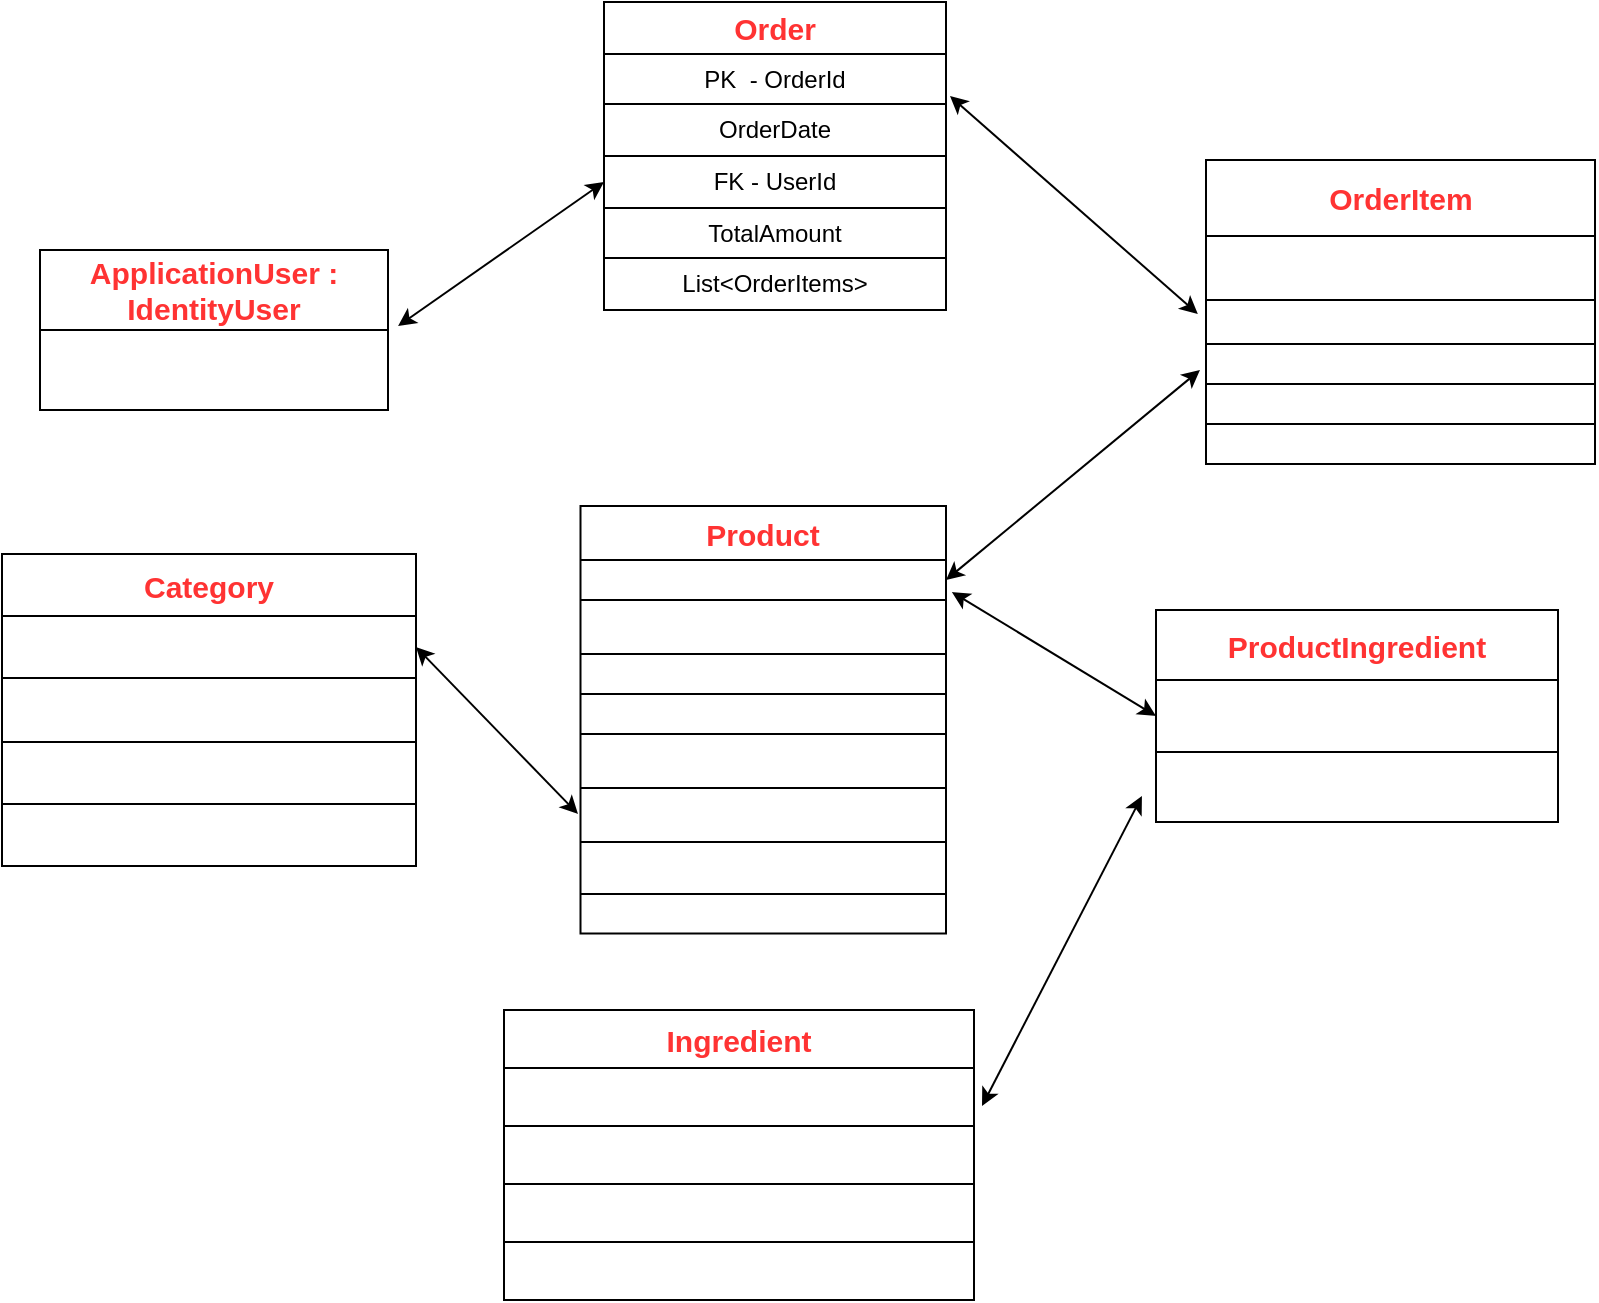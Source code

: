<mxfile>
    <diagram id="ZV4H-105LRSO9qHlRyh0" name="Page-1">
        <mxGraphModel dx="1660" dy="607" grid="0" gridSize="10" guides="1" tooltips="1" connect="1" arrows="1" fold="1" page="1" pageScale="1" pageWidth="850" pageHeight="1100" background="none" math="0" shadow="0">
            <root>
                <mxCell id="0"/>
                <mxCell id="1" parent="0"/>
                <mxCell id="41" value="" style="shape=table;startSize=0;container=1;collapsible=0;childLayout=tableLayout;" vertex="1" parent="1">
                    <mxGeometry x="257" y="13" width="171" height="154" as="geometry"/>
                </mxCell>
                <mxCell id="42" value="" style="shape=tableRow;horizontal=0;startSize=0;swimlaneHead=0;swimlaneBody=0;top=0;left=0;bottom=0;right=0;collapsible=0;dropTarget=0;fillColor=none;points=[[0,0.5],[1,0.5]];portConstraint=eastwest;" vertex="1" parent="41">
                    <mxGeometry width="171" height="26" as="geometry"/>
                </mxCell>
                <mxCell id="43" value="&lt;b&gt;&lt;font color=&quot;#ff3333&quot; style=&quot;font-size: 15px;&quot;&gt;Order&lt;/font&gt;&lt;/b&gt;" style="shape=partialRectangle;html=1;whiteSpace=wrap;connectable=0;overflow=hidden;fillColor=none;top=0;left=0;bottom=0;right=0;pointerEvents=1;" vertex="1" parent="42">
                    <mxGeometry width="171" height="26" as="geometry">
                        <mxRectangle width="171" height="26" as="alternateBounds"/>
                    </mxGeometry>
                </mxCell>
                <mxCell id="44" value="" style="shape=tableRow;horizontal=0;startSize=0;swimlaneHead=0;swimlaneBody=0;top=0;left=0;bottom=0;right=0;collapsible=0;dropTarget=0;fillColor=none;points=[[0,0.5],[1,0.5]];portConstraint=eastwest;" vertex="1" parent="41">
                    <mxGeometry y="26" width="171" height="25" as="geometry"/>
                </mxCell>
                <mxCell id="45" value="PK&amp;nbsp; - OrderId" style="shape=partialRectangle;html=1;whiteSpace=wrap;connectable=0;overflow=hidden;fillColor=none;top=0;left=0;bottom=0;right=0;pointerEvents=1;" vertex="1" parent="44">
                    <mxGeometry width="171" height="25" as="geometry">
                        <mxRectangle width="171" height="25" as="alternateBounds"/>
                    </mxGeometry>
                </mxCell>
                <mxCell id="46" value="" style="shape=tableRow;horizontal=0;startSize=0;swimlaneHead=0;swimlaneBody=0;top=0;left=0;bottom=0;right=0;collapsible=0;dropTarget=0;fillColor=none;points=[[0,0.5],[1,0.5]];portConstraint=eastwest;" vertex="1" parent="41">
                    <mxGeometry y="51" width="171" height="26" as="geometry"/>
                </mxCell>
                <mxCell id="47" value="OrderDate" style="shape=partialRectangle;html=1;whiteSpace=wrap;connectable=0;overflow=hidden;fillColor=none;top=0;left=0;bottom=0;right=0;pointerEvents=1;" vertex="1" parent="46">
                    <mxGeometry width="171" height="26" as="geometry">
                        <mxRectangle width="171" height="26" as="alternateBounds"/>
                    </mxGeometry>
                </mxCell>
                <mxCell id="48" value="" style="shape=tableRow;horizontal=0;startSize=0;swimlaneHead=0;swimlaneBody=0;top=0;left=0;bottom=0;right=0;collapsible=0;dropTarget=0;fillColor=none;points=[[0,0.5],[1,0.5]];portConstraint=eastwest;" vertex="1" parent="41">
                    <mxGeometry y="77" width="171" height="26" as="geometry"/>
                </mxCell>
                <mxCell id="49" value="FK - UserId" style="shape=partialRectangle;html=1;whiteSpace=wrap;connectable=0;overflow=hidden;fillColor=none;top=0;left=0;bottom=0;right=0;pointerEvents=1;" vertex="1" parent="48">
                    <mxGeometry width="171" height="26" as="geometry">
                        <mxRectangle width="171" height="26" as="alternateBounds"/>
                    </mxGeometry>
                </mxCell>
                <mxCell id="50" value="" style="shape=tableRow;horizontal=0;startSize=0;swimlaneHead=0;swimlaneBody=0;top=0;left=0;bottom=0;right=0;collapsible=0;dropTarget=0;fillColor=none;points=[[0,0.5],[1,0.5]];portConstraint=eastwest;" vertex="1" parent="41">
                    <mxGeometry y="103" width="171" height="25" as="geometry"/>
                </mxCell>
                <mxCell id="51" value="TotalAmount" style="shape=partialRectangle;html=1;whiteSpace=wrap;connectable=0;overflow=hidden;fillColor=none;top=0;left=0;bottom=0;right=0;pointerEvents=1;" vertex="1" parent="50">
                    <mxGeometry width="171" height="25" as="geometry">
                        <mxRectangle width="171" height="25" as="alternateBounds"/>
                    </mxGeometry>
                </mxCell>
                <mxCell id="52" value="" style="shape=tableRow;horizontal=0;startSize=0;swimlaneHead=0;swimlaneBody=0;top=0;left=0;bottom=0;right=0;collapsible=0;dropTarget=0;fillColor=none;points=[[0,0.5],[1,0.5]];portConstraint=eastwest;" vertex="1" parent="41">
                    <mxGeometry y="128" width="171" height="26" as="geometry"/>
                </mxCell>
                <mxCell id="53" value="List&amp;lt;OrderItems&amp;gt;" style="shape=partialRectangle;html=1;whiteSpace=wrap;connectable=0;overflow=hidden;fillColor=none;top=0;left=0;bottom=0;right=0;pointerEvents=1;" vertex="1" parent="52">
                    <mxGeometry width="171" height="26" as="geometry">
                        <mxRectangle width="171" height="26" as="alternateBounds"/>
                    </mxGeometry>
                </mxCell>
                <mxCell id="54" value="" style="shape=table;startSize=0;container=1;collapsible=0;childLayout=tableLayout;fontSize=15;fontColor=#FF3333;" vertex="1" parent="1">
                    <mxGeometry x="-25" y="137" width="174" height="80" as="geometry"/>
                </mxCell>
                <mxCell id="55" value="" style="shape=tableRow;horizontal=0;startSize=0;swimlaneHead=0;swimlaneBody=0;top=0;left=0;bottom=0;right=0;collapsible=0;dropTarget=0;fillColor=none;points=[[0,0.5],[1,0.5]];portConstraint=eastwest;fontSize=15;fontColor=#FF3333;" vertex="1" parent="54">
                    <mxGeometry width="174" height="40" as="geometry"/>
                </mxCell>
                <mxCell id="56" value="&lt;b&gt;ApplicationUser : IdentityUser&lt;/b&gt;" style="shape=partialRectangle;html=1;whiteSpace=wrap;connectable=0;overflow=hidden;fillColor=none;top=0;left=0;bottom=0;right=0;pointerEvents=1;fontSize=15;fontColor=#FF3333;" vertex="1" parent="55">
                    <mxGeometry width="174" height="40" as="geometry">
                        <mxRectangle width="174" height="40" as="alternateBounds"/>
                    </mxGeometry>
                </mxCell>
                <mxCell id="57" value="" style="shape=tableRow;horizontal=0;startSize=0;swimlaneHead=0;swimlaneBody=0;top=0;left=0;bottom=0;right=0;collapsible=0;dropTarget=0;fillColor=none;points=[[0,0.5],[1,0.5]];portConstraint=eastwest;fontSize=15;fontColor=#FF3333;" vertex="1" parent="54">
                    <mxGeometry y="40" width="174" height="40" as="geometry"/>
                </mxCell>
                <mxCell id="58" value="&lt;font style=&quot;font-size: 12px;&quot; color=&quot;#ffffff&quot;&gt;List&amp;lt;Order&amp;gt;&lt;/font&gt;" style="shape=partialRectangle;html=1;whiteSpace=wrap;connectable=0;overflow=hidden;fillColor=none;top=0;left=0;bottom=0;right=0;pointerEvents=1;fontSize=15;fontColor=#FF3333;" vertex="1" parent="57">
                    <mxGeometry width="174" height="40" as="geometry">
                        <mxRectangle width="174" height="40" as="alternateBounds"/>
                    </mxGeometry>
                </mxCell>
                <mxCell id="60" value="" style="endArrow=classic;startArrow=classic;html=1;fontSize=12;fontColor=#FFFFFF;exitX=1.029;exitY=-0.05;exitDx=0;exitDy=0;exitPerimeter=0;entryX=0;entryY=0.5;entryDx=0;entryDy=0;" edge="1" parent="1" source="57" target="48">
                    <mxGeometry width="50" height="50" relative="1" as="geometry">
                        <mxPoint x="208" y="141" as="sourcePoint"/>
                        <mxPoint x="258" y="91" as="targetPoint"/>
                    </mxGeometry>
                </mxCell>
                <mxCell id="68" value="" style="shape=table;startSize=0;container=1;collapsible=0;childLayout=tableLayout;fontSize=15;fontColor=#FF3333;" vertex="1" parent="1">
                    <mxGeometry x="558" y="92" width="194.5" height="152" as="geometry"/>
                </mxCell>
                <mxCell id="69" value="" style="shape=tableRow;horizontal=0;startSize=0;swimlaneHead=0;swimlaneBody=0;top=0;left=0;bottom=0;right=0;collapsible=0;dropTarget=0;fillColor=none;points=[[0,0.5],[1,0.5]];portConstraint=eastwest;fontSize=15;fontColor=#FF3333;" vertex="1" parent="68">
                    <mxGeometry width="194.5" height="38" as="geometry"/>
                </mxCell>
                <mxCell id="70" value="&lt;b&gt;OrderItem&lt;/b&gt;" style="shape=partialRectangle;html=1;whiteSpace=wrap;connectable=0;overflow=hidden;fillColor=none;top=0;left=0;bottom=0;right=0;pointerEvents=1;fontSize=15;fontColor=#FF3333;" vertex="1" parent="69">
                    <mxGeometry width="195" height="38" as="geometry">
                        <mxRectangle width="195" height="38" as="alternateBounds"/>
                    </mxGeometry>
                </mxCell>
                <mxCell id="71" value="" style="shape=tableRow;horizontal=0;startSize=0;swimlaneHead=0;swimlaneBody=0;top=0;left=0;bottom=0;right=0;collapsible=0;dropTarget=0;fillColor=none;points=[[0,0.5],[1,0.5]];portConstraint=eastwest;fontSize=15;fontColor=#FF3333;" vertex="1" parent="68">
                    <mxGeometry y="38" width="194.5" height="32" as="geometry"/>
                </mxCell>
                <mxCell id="72" value="&lt;font style=&quot;font-size: 12px;&quot; color=&quot;#ffffff&quot;&gt;PK - OrderItemId&lt;/font&gt;" style="shape=partialRectangle;html=1;whiteSpace=wrap;connectable=0;overflow=hidden;fillColor=none;top=0;left=0;bottom=0;right=0;pointerEvents=1;fontSize=15;fontColor=#FF3333;" vertex="1" parent="71">
                    <mxGeometry width="195" height="32" as="geometry">
                        <mxRectangle width="195" height="32" as="alternateBounds"/>
                    </mxGeometry>
                </mxCell>
                <mxCell id="73" value="" style="shape=tableRow;horizontal=0;startSize=0;swimlaneHead=0;swimlaneBody=0;top=0;left=0;bottom=0;right=0;collapsible=0;dropTarget=0;fillColor=none;points=[[0,0.5],[1,0.5]];portConstraint=eastwest;fontSize=15;fontColor=#FF3333;" vertex="1" parent="68">
                    <mxGeometry y="70" width="194.5" height="22" as="geometry"/>
                </mxCell>
                <mxCell id="74" value="&lt;font color=&quot;#ffffff&quot; style=&quot;font-size: 12px;&quot;&gt;FK - OrderId&lt;/font&gt;" style="shape=partialRectangle;html=1;whiteSpace=wrap;connectable=0;overflow=hidden;fillColor=none;top=0;left=0;bottom=0;right=0;pointerEvents=1;fontSize=15;fontColor=#FF3333;" vertex="1" parent="73">
                    <mxGeometry width="195" height="22" as="geometry">
                        <mxRectangle width="195" height="22" as="alternateBounds"/>
                    </mxGeometry>
                </mxCell>
                <mxCell id="75" value="" style="shape=tableRow;horizontal=0;startSize=0;swimlaneHead=0;swimlaneBody=0;top=0;left=0;bottom=0;right=0;collapsible=0;dropTarget=0;fillColor=none;points=[[0,0.5],[1,0.5]];portConstraint=eastwest;fontSize=15;fontColor=#FF3333;" vertex="1" parent="68">
                    <mxGeometry y="92" width="194.5" height="20" as="geometry"/>
                </mxCell>
                <mxCell id="76" value="&lt;font color=&quot;#ffffff&quot; style=&quot;font-size: 12px;&quot;&gt;FK - ProductId&lt;/font&gt;" style="shape=partialRectangle;html=1;whiteSpace=wrap;connectable=0;overflow=hidden;fillColor=none;top=0;left=0;bottom=0;right=0;pointerEvents=1;fontSize=15;fontColor=#FF3333;" vertex="1" parent="75">
                    <mxGeometry width="195" height="20" as="geometry">
                        <mxRectangle width="195" height="20" as="alternateBounds"/>
                    </mxGeometry>
                </mxCell>
                <mxCell id="77" value="" style="shape=tableRow;horizontal=0;startSize=0;swimlaneHead=0;swimlaneBody=0;top=0;left=0;bottom=0;right=0;collapsible=0;dropTarget=0;fillColor=none;points=[[0,0.5],[1,0.5]];portConstraint=eastwest;fontSize=15;fontColor=#FF3333;" vertex="1" parent="68">
                    <mxGeometry y="112" width="194.5" height="20" as="geometry"/>
                </mxCell>
                <mxCell id="78" value="&lt;font color=&quot;#ffffff&quot; style=&quot;font-size: 12px;&quot;&gt;Quantity&lt;/font&gt;" style="shape=partialRectangle;html=1;whiteSpace=wrap;connectable=0;overflow=hidden;fillColor=none;top=0;left=0;bottom=0;right=0;pointerEvents=1;fontSize=15;fontColor=#FF3333;" vertex="1" parent="77">
                    <mxGeometry width="195" height="20" as="geometry">
                        <mxRectangle width="195" height="20" as="alternateBounds"/>
                    </mxGeometry>
                </mxCell>
                <mxCell id="79" value="" style="shape=tableRow;horizontal=0;startSize=0;swimlaneHead=0;swimlaneBody=0;top=0;left=0;bottom=0;right=0;collapsible=0;dropTarget=0;fillColor=none;points=[[0,0.5],[1,0.5]];portConstraint=eastwest;fontSize=15;fontColor=#FF3333;" vertex="1" parent="68">
                    <mxGeometry y="132" width="194.5" height="20" as="geometry"/>
                </mxCell>
                <mxCell id="80" value="&lt;font color=&quot;#ffffff&quot; style=&quot;font-size: 12px;&quot;&gt;Price&lt;/font&gt;" style="shape=partialRectangle;html=1;whiteSpace=wrap;connectable=0;overflow=hidden;fillColor=none;top=0;left=0;bottom=0;right=0;pointerEvents=1;fontSize=15;fontColor=#FF3333;" vertex="1" parent="79">
                    <mxGeometry width="195" height="20" as="geometry">
                        <mxRectangle width="195" height="20" as="alternateBounds"/>
                    </mxGeometry>
                </mxCell>
                <mxCell id="81" value="" style="endArrow=classic;startArrow=classic;html=1;fontSize=12;fontColor=#FFFFFF;entryX=-0.021;entryY=1.219;entryDx=0;entryDy=0;entryPerimeter=0;" edge="1" parent="1" target="71">
                    <mxGeometry width="50" height="50" relative="1" as="geometry">
                        <mxPoint x="430" y="60" as="sourcePoint"/>
                        <mxPoint x="480" y="10" as="targetPoint"/>
                    </mxGeometry>
                </mxCell>
                <mxCell id="82" value="" style="shape=table;startSize=0;container=1;collapsible=0;childLayout=tableLayout;fontSize=12;fontColor=#FFFFFF;" vertex="1" parent="1">
                    <mxGeometry x="245.25" y="265" width="182.75" height="213.75" as="geometry"/>
                </mxCell>
                <mxCell id="83" value="" style="shape=tableRow;horizontal=0;startSize=0;swimlaneHead=0;swimlaneBody=0;top=0;left=0;bottom=0;right=0;collapsible=0;dropTarget=0;fillColor=none;points=[[0,0.5],[1,0.5]];portConstraint=eastwest;fontSize=12;fontColor=#FFFFFF;" vertex="1" parent="82">
                    <mxGeometry width="182.75" height="27" as="geometry"/>
                </mxCell>
                <mxCell id="84" value="&lt;b&gt;&lt;font color=&quot;#ff3333&quot; style=&quot;font-size: 15px;&quot;&gt;Product&lt;/font&gt;&lt;/b&gt;" style="shape=partialRectangle;html=1;whiteSpace=wrap;connectable=0;overflow=hidden;fillColor=none;top=0;left=0;bottom=0;right=0;pointerEvents=1;fontSize=12;fontColor=#FFFFFF;" vertex="1" parent="83">
                    <mxGeometry width="183" height="27" as="geometry">
                        <mxRectangle width="183" height="27" as="alternateBounds"/>
                    </mxGeometry>
                </mxCell>
                <mxCell id="85" value="" style="shape=tableRow;horizontal=0;startSize=0;swimlaneHead=0;swimlaneBody=0;top=0;left=0;bottom=0;right=0;collapsible=0;dropTarget=0;fillColor=none;points=[[0,0.5],[1,0.5]];portConstraint=eastwest;fontSize=12;fontColor=#FFFFFF;" vertex="1" parent="82">
                    <mxGeometry y="27" width="182.75" height="20" as="geometry"/>
                </mxCell>
                <mxCell id="86" value="PK - ProductId" style="shape=partialRectangle;html=1;whiteSpace=wrap;connectable=0;overflow=hidden;fillColor=none;top=0;left=0;bottom=0;right=0;pointerEvents=1;fontSize=12;fontColor=#FFFFFF;" vertex="1" parent="85">
                    <mxGeometry width="183" height="20" as="geometry">
                        <mxRectangle width="183" height="20" as="alternateBounds"/>
                    </mxGeometry>
                </mxCell>
                <mxCell id="87" value="" style="shape=tableRow;horizontal=0;startSize=0;swimlaneHead=0;swimlaneBody=0;top=0;left=0;bottom=0;right=0;collapsible=0;dropTarget=0;fillColor=none;points=[[0,0.5],[1,0.5]];portConstraint=eastwest;fontSize=12;fontColor=#FFFFFF;" vertex="1" parent="82">
                    <mxGeometry y="47" width="182.75" height="27" as="geometry"/>
                </mxCell>
                <mxCell id="88" value="Name" style="shape=partialRectangle;html=1;whiteSpace=wrap;connectable=0;overflow=hidden;fillColor=none;top=0;left=0;bottom=0;right=0;pointerEvents=1;fontSize=12;fontColor=#FFFFFF;" vertex="1" parent="87">
                    <mxGeometry width="183" height="27" as="geometry">
                        <mxRectangle width="183" height="27" as="alternateBounds"/>
                    </mxGeometry>
                </mxCell>
                <mxCell id="89" value="" style="shape=tableRow;horizontal=0;startSize=0;swimlaneHead=0;swimlaneBody=0;top=0;left=0;bottom=0;right=0;collapsible=0;dropTarget=0;fillColor=none;points=[[0,0.5],[1,0.5]];portConstraint=eastwest;fontSize=12;fontColor=#FFFFFF;" vertex="1" parent="82">
                    <mxGeometry y="74" width="182.75" height="20" as="geometry"/>
                </mxCell>
                <mxCell id="90" value="Description" style="shape=partialRectangle;html=1;whiteSpace=wrap;connectable=0;overflow=hidden;fillColor=none;top=0;left=0;bottom=0;right=0;pointerEvents=1;fontSize=12;fontColor=#FFFFFF;" vertex="1" parent="89">
                    <mxGeometry width="183" height="20" as="geometry">
                        <mxRectangle width="183" height="20" as="alternateBounds"/>
                    </mxGeometry>
                </mxCell>
                <mxCell id="91" value="" style="shape=tableRow;horizontal=0;startSize=0;swimlaneHead=0;swimlaneBody=0;top=0;left=0;bottom=0;right=0;collapsible=0;dropTarget=0;fillColor=none;points=[[0,0.5],[1,0.5]];portConstraint=eastwest;fontSize=12;fontColor=#FFFFFF;" vertex="1" parent="82">
                    <mxGeometry y="94" width="182.75" height="20" as="geometry"/>
                </mxCell>
                <mxCell id="92" value="Price" style="shape=partialRectangle;html=1;whiteSpace=wrap;connectable=0;overflow=hidden;fillColor=none;top=0;left=0;bottom=0;right=0;pointerEvents=1;fontSize=12;fontColor=#FFFFFF;" vertex="1" parent="91">
                    <mxGeometry width="183" height="20" as="geometry">
                        <mxRectangle width="183" height="20" as="alternateBounds"/>
                    </mxGeometry>
                </mxCell>
                <mxCell id="93" value="" style="shape=tableRow;horizontal=0;startSize=0;swimlaneHead=0;swimlaneBody=0;top=0;left=0;bottom=0;right=0;collapsible=0;dropTarget=0;fillColor=none;points=[[0,0.5],[1,0.5]];portConstraint=eastwest;fontSize=12;fontColor=#FFFFFF;" vertex="1" parent="82">
                    <mxGeometry y="114" width="182.75" height="27" as="geometry"/>
                </mxCell>
                <mxCell id="94" value="Stock" style="shape=partialRectangle;html=1;whiteSpace=wrap;connectable=0;overflow=hidden;fillColor=none;top=0;left=0;bottom=0;right=0;pointerEvents=1;fontSize=12;fontColor=#FFFFFF;" vertex="1" parent="93">
                    <mxGeometry width="183" height="27" as="geometry">
                        <mxRectangle width="183" height="27" as="alternateBounds"/>
                    </mxGeometry>
                </mxCell>
                <mxCell id="95" value="" style="shape=tableRow;horizontal=0;startSize=0;swimlaneHead=0;swimlaneBody=0;top=0;left=0;bottom=0;right=0;collapsible=0;dropTarget=0;fillColor=none;points=[[0,0.5],[1,0.5]];portConstraint=eastwest;fontSize=12;fontColor=#FFFFFF;" vertex="1" parent="82">
                    <mxGeometry y="141" width="182.75" height="27" as="geometry"/>
                </mxCell>
                <mxCell id="96" value="FK - CategoryId" style="shape=partialRectangle;html=1;whiteSpace=wrap;connectable=0;overflow=hidden;fillColor=none;top=0;left=0;bottom=0;right=0;pointerEvents=1;fontSize=12;fontColor=#FFFFFF;" vertex="1" parent="95">
                    <mxGeometry width="183" height="27" as="geometry">
                        <mxRectangle width="183" height="27" as="alternateBounds"/>
                    </mxGeometry>
                </mxCell>
                <mxCell id="97" value="" style="shape=tableRow;horizontal=0;startSize=0;swimlaneHead=0;swimlaneBody=0;top=0;left=0;bottom=0;right=0;collapsible=0;dropTarget=0;fillColor=none;points=[[0,0.5],[1,0.5]];portConstraint=eastwest;fontSize=12;fontColor=#FFFFFF;" vertex="1" parent="82">
                    <mxGeometry y="168" width="182.75" height="26" as="geometry"/>
                </mxCell>
                <mxCell id="98" value="List&amp;lt;OrderItems&amp;gt;" style="shape=partialRectangle;html=1;whiteSpace=wrap;connectable=0;overflow=hidden;fillColor=none;top=0;left=0;bottom=0;right=0;pointerEvents=1;fontSize=12;fontColor=#FFFFFF;" vertex="1" parent="97">
                    <mxGeometry width="183" height="26" as="geometry">
                        <mxRectangle width="183" height="26" as="alternateBounds"/>
                    </mxGeometry>
                </mxCell>
                <mxCell id="99" value="" style="shape=tableRow;horizontal=0;startSize=0;swimlaneHead=0;swimlaneBody=0;top=0;left=0;bottom=0;right=0;collapsible=0;dropTarget=0;fillColor=none;points=[[0,0.5],[1,0.5]];portConstraint=eastwest;fontSize=12;fontColor=#FFFFFF;" vertex="1" parent="82">
                    <mxGeometry y="194" width="182.75" height="20" as="geometry"/>
                </mxCell>
                <mxCell id="100" value="List&amp;lt;ProductIngredient&amp;gt;" style="shape=partialRectangle;html=1;whiteSpace=wrap;connectable=0;overflow=hidden;fillColor=none;top=0;left=0;bottom=0;right=0;pointerEvents=1;fontSize=12;fontColor=#FFFFFF;" vertex="1" parent="99">
                    <mxGeometry width="183" height="20" as="geometry">
                        <mxRectangle width="183" height="20" as="alternateBounds"/>
                    </mxGeometry>
                </mxCell>
                <mxCell id="101" value="" style="endArrow=classic;startArrow=classic;html=1;fontSize=12;fontColor=#FFFFFF;exitX=1;exitY=0.5;exitDx=0;exitDy=0;" edge="1" parent="1" source="85">
                    <mxGeometry width="50" height="50" relative="1" as="geometry">
                        <mxPoint x="505" y="247" as="sourcePoint"/>
                        <mxPoint x="555" y="197" as="targetPoint"/>
                    </mxGeometry>
                </mxCell>
                <mxCell id="102" value="" style="shape=table;startSize=0;container=1;collapsible=0;childLayout=tableLayout;fontSize=12;fontColor=#FFFFFF;" vertex="1" parent="1">
                    <mxGeometry x="-44" y="289" width="207" height="156" as="geometry"/>
                </mxCell>
                <mxCell id="103" value="" style="shape=tableRow;horizontal=0;startSize=0;swimlaneHead=0;swimlaneBody=0;top=0;left=0;bottom=0;right=0;collapsible=0;dropTarget=0;fillColor=none;points=[[0,0.5],[1,0.5]];portConstraint=eastwest;fontSize=12;fontColor=#FFFFFF;" vertex="1" parent="102">
                    <mxGeometry width="207" height="31" as="geometry"/>
                </mxCell>
                <mxCell id="104" value="&lt;font color=&quot;#ff3333&quot; style=&quot;font-size: 15px;&quot;&gt;&lt;b&gt;Category&lt;/b&gt;&lt;/font&gt;" style="shape=partialRectangle;html=1;whiteSpace=wrap;connectable=0;overflow=hidden;fillColor=none;top=0;left=0;bottom=0;right=0;pointerEvents=1;fontSize=12;fontColor=#FFFFFF;" vertex="1" parent="103">
                    <mxGeometry width="207" height="31" as="geometry">
                        <mxRectangle width="207" height="31" as="alternateBounds"/>
                    </mxGeometry>
                </mxCell>
                <mxCell id="105" value="" style="shape=tableRow;horizontal=0;startSize=0;swimlaneHead=0;swimlaneBody=0;top=0;left=0;bottom=0;right=0;collapsible=0;dropTarget=0;fillColor=none;points=[[0,0.5],[1,0.5]];portConstraint=eastwest;fontSize=12;fontColor=#FFFFFF;" vertex="1" parent="102">
                    <mxGeometry y="31" width="207" height="31" as="geometry"/>
                </mxCell>
                <mxCell id="106" value="PK - CategoryId" style="shape=partialRectangle;html=1;whiteSpace=wrap;connectable=0;overflow=hidden;fillColor=none;top=0;left=0;bottom=0;right=0;pointerEvents=1;fontSize=12;fontColor=#FFFFFF;" vertex="1" parent="105">
                    <mxGeometry width="207" height="31" as="geometry">
                        <mxRectangle width="207" height="31" as="alternateBounds"/>
                    </mxGeometry>
                </mxCell>
                <mxCell id="107" value="" style="shape=tableRow;horizontal=0;startSize=0;swimlaneHead=0;swimlaneBody=0;top=0;left=0;bottom=0;right=0;collapsible=0;dropTarget=0;fillColor=none;points=[[0,0.5],[1,0.5]];portConstraint=eastwest;fontSize=12;fontColor=#FFFFFF;" vertex="1" parent="102">
                    <mxGeometry y="62" width="207" height="32" as="geometry"/>
                </mxCell>
                <mxCell id="108" value="Name" style="shape=partialRectangle;html=1;whiteSpace=wrap;connectable=0;overflow=hidden;fillColor=none;top=0;left=0;bottom=0;right=0;pointerEvents=1;fontSize=12;fontColor=#FFFFFF;" vertex="1" parent="107">
                    <mxGeometry width="207" height="32" as="geometry">
                        <mxRectangle width="207" height="32" as="alternateBounds"/>
                    </mxGeometry>
                </mxCell>
                <mxCell id="109" value="" style="shape=tableRow;horizontal=0;startSize=0;swimlaneHead=0;swimlaneBody=0;top=0;left=0;bottom=0;right=0;collapsible=0;dropTarget=0;fillColor=none;points=[[0,0.5],[1,0.5]];portConstraint=eastwest;fontSize=12;fontColor=#FFFFFF;" vertex="1" parent="102">
                    <mxGeometry y="94" width="207" height="31" as="geometry"/>
                </mxCell>
                <mxCell id="110" value="Description" style="shape=partialRectangle;html=1;whiteSpace=wrap;connectable=0;overflow=hidden;fillColor=none;top=0;left=0;bottom=0;right=0;pointerEvents=1;fontSize=12;fontColor=#FFFFFF;" vertex="1" parent="109">
                    <mxGeometry width="207" height="31" as="geometry">
                        <mxRectangle width="207" height="31" as="alternateBounds"/>
                    </mxGeometry>
                </mxCell>
                <mxCell id="111" value="" style="shape=tableRow;horizontal=0;startSize=0;swimlaneHead=0;swimlaneBody=0;top=0;left=0;bottom=0;right=0;collapsible=0;dropTarget=0;fillColor=none;points=[[0,0.5],[1,0.5]];portConstraint=eastwest;fontSize=12;fontColor=#FFFFFF;" vertex="1" parent="102">
                    <mxGeometry y="125" width="207" height="31" as="geometry"/>
                </mxCell>
                <mxCell id="112" value="List&amp;lt;Product&amp;gt;" style="shape=partialRectangle;html=1;whiteSpace=wrap;connectable=0;overflow=hidden;fillColor=none;top=0;left=0;bottom=0;right=0;pointerEvents=1;fontSize=12;fontColor=#FFFFFF;" vertex="1" parent="111">
                    <mxGeometry width="207" height="31" as="geometry">
                        <mxRectangle width="207" height="31" as="alternateBounds"/>
                    </mxGeometry>
                </mxCell>
                <mxCell id="113" value="" style="endArrow=classic;startArrow=classic;html=1;fontSize=15;fontColor=#FF3333;exitX=1;exitY=0.5;exitDx=0;exitDy=0;" edge="1" parent="1" source="105">
                    <mxGeometry width="50" height="50" relative="1" as="geometry">
                        <mxPoint x="194" y="469" as="sourcePoint"/>
                        <mxPoint x="244" y="419" as="targetPoint"/>
                    </mxGeometry>
                </mxCell>
                <mxCell id="114" value="" style="shape=table;startSize=0;container=1;collapsible=0;childLayout=tableLayout;fontSize=15;fontColor=#FF3333;" vertex="1" parent="1">
                    <mxGeometry x="533" y="317" width="201" height="106" as="geometry"/>
                </mxCell>
                <mxCell id="115" value="" style="shape=tableRow;horizontal=0;startSize=0;swimlaneHead=0;swimlaneBody=0;top=0;left=0;bottom=0;right=0;collapsible=0;dropTarget=0;fillColor=none;points=[[0,0.5],[1,0.5]];portConstraint=eastwest;fontSize=15;fontColor=#FF3333;" vertex="1" parent="114">
                    <mxGeometry width="201" height="35" as="geometry"/>
                </mxCell>
                <mxCell id="116" value="&lt;b&gt;ProductIngredient&lt;/b&gt;" style="shape=partialRectangle;html=1;whiteSpace=wrap;connectable=0;overflow=hidden;fillColor=none;top=0;left=0;bottom=0;right=0;pointerEvents=1;fontSize=15;fontColor=#FF3333;" vertex="1" parent="115">
                    <mxGeometry width="201" height="35" as="geometry">
                        <mxRectangle width="201" height="35" as="alternateBounds"/>
                    </mxGeometry>
                </mxCell>
                <mxCell id="117" value="" style="shape=tableRow;horizontal=0;startSize=0;swimlaneHead=0;swimlaneBody=0;top=0;left=0;bottom=0;right=0;collapsible=0;dropTarget=0;fillColor=none;points=[[0,0.5],[1,0.5]];portConstraint=eastwest;fontSize=15;fontColor=#FF3333;" vertex="1" parent="114">
                    <mxGeometry y="35" width="201" height="36" as="geometry"/>
                </mxCell>
                <mxCell id="118" value="&lt;font color=&quot;#ffffff&quot; style=&quot;font-size: 12px;&quot;&gt;PK, FK1 - ProductId&lt;/font&gt;" style="shape=partialRectangle;html=1;whiteSpace=wrap;connectable=0;overflow=hidden;fillColor=none;top=0;left=0;bottom=0;right=0;pointerEvents=1;fontSize=15;fontColor=#FF3333;" vertex="1" parent="117">
                    <mxGeometry width="201" height="36" as="geometry">
                        <mxRectangle width="201" height="36" as="alternateBounds"/>
                    </mxGeometry>
                </mxCell>
                <mxCell id="119" value="" style="shape=tableRow;horizontal=0;startSize=0;swimlaneHead=0;swimlaneBody=0;top=0;left=0;bottom=0;right=0;collapsible=0;dropTarget=0;fillColor=none;points=[[0,0.5],[1,0.5]];portConstraint=eastwest;fontSize=15;fontColor=#FF3333;" vertex="1" parent="114">
                    <mxGeometry y="71" width="201" height="35" as="geometry"/>
                </mxCell>
                <mxCell id="120" value="&lt;font color=&quot;#ffffff&quot; style=&quot;font-size: 12px;&quot;&gt;PK, FK2 - IngredientId&lt;/font&gt;" style="shape=partialRectangle;html=1;whiteSpace=wrap;connectable=0;overflow=hidden;fillColor=none;top=0;left=0;bottom=0;right=0;pointerEvents=1;fontSize=15;fontColor=#FF3333;" vertex="1" parent="119">
                    <mxGeometry width="201" height="35" as="geometry">
                        <mxRectangle width="201" height="35" as="alternateBounds"/>
                    </mxGeometry>
                </mxCell>
                <mxCell id="121" value="" style="endArrow=classic;startArrow=classic;html=1;fontSize=12;fontColor=#FFFFFF;exitX=1.016;exitY=-0.148;exitDx=0;exitDy=0;exitPerimeter=0;entryX=0;entryY=0.5;entryDx=0;entryDy=0;" edge="1" parent="1" source="87" target="117">
                    <mxGeometry width="50" height="50" relative="1" as="geometry">
                        <mxPoint x="443" y="322" as="sourcePoint"/>
                        <mxPoint x="493" y="272" as="targetPoint"/>
                    </mxGeometry>
                </mxCell>
                <mxCell id="122" value="" style="shape=table;startSize=0;container=1;collapsible=0;childLayout=tableLayout;fontSize=12;fontColor=#FFFFFF;" vertex="1" parent="1">
                    <mxGeometry x="207" y="517" width="235" height="145" as="geometry"/>
                </mxCell>
                <mxCell id="123" value="" style="shape=tableRow;horizontal=0;startSize=0;swimlaneHead=0;swimlaneBody=0;top=0;left=0;bottom=0;right=0;collapsible=0;dropTarget=0;fillColor=none;points=[[0,0.5],[1,0.5]];portConstraint=eastwest;fontSize=12;fontColor=#FFFFFF;" vertex="1" parent="122">
                    <mxGeometry width="235" height="29" as="geometry"/>
                </mxCell>
                <mxCell id="124" value="&lt;font color=&quot;#ff3333&quot; style=&quot;font-size: 15px;&quot;&gt;&lt;b&gt;Ingredient&lt;/b&gt;&lt;/font&gt;" style="shape=partialRectangle;html=1;whiteSpace=wrap;connectable=0;overflow=hidden;fillColor=none;top=0;left=0;bottom=0;right=0;pointerEvents=1;fontSize=12;fontColor=#FFFFFF;" vertex="1" parent="123">
                    <mxGeometry width="235" height="29" as="geometry">
                        <mxRectangle width="235" height="29" as="alternateBounds"/>
                    </mxGeometry>
                </mxCell>
                <mxCell id="125" value="" style="shape=tableRow;horizontal=0;startSize=0;swimlaneHead=0;swimlaneBody=0;top=0;left=0;bottom=0;right=0;collapsible=0;dropTarget=0;fillColor=none;points=[[0,0.5],[1,0.5]];portConstraint=eastwest;fontSize=12;fontColor=#FFFFFF;" vertex="1" parent="122">
                    <mxGeometry y="29" width="235" height="29" as="geometry"/>
                </mxCell>
                <mxCell id="126" value="PK - IngredientId" style="shape=partialRectangle;html=1;whiteSpace=wrap;connectable=0;overflow=hidden;fillColor=none;top=0;left=0;bottom=0;right=0;pointerEvents=1;fontSize=12;fontColor=#FFFFFF;" vertex="1" parent="125">
                    <mxGeometry width="235" height="29" as="geometry">
                        <mxRectangle width="235" height="29" as="alternateBounds"/>
                    </mxGeometry>
                </mxCell>
                <mxCell id="127" value="" style="shape=tableRow;horizontal=0;startSize=0;swimlaneHead=0;swimlaneBody=0;top=0;left=0;bottom=0;right=0;collapsible=0;dropTarget=0;fillColor=none;points=[[0,0.5],[1,0.5]];portConstraint=eastwest;fontSize=12;fontColor=#FFFFFF;" vertex="1" parent="122">
                    <mxGeometry y="58" width="235" height="29" as="geometry"/>
                </mxCell>
                <mxCell id="128" value="Name" style="shape=partialRectangle;html=1;whiteSpace=wrap;connectable=0;overflow=hidden;fillColor=none;top=0;left=0;bottom=0;right=0;pointerEvents=1;fontSize=12;fontColor=#FFFFFF;" vertex="1" parent="127">
                    <mxGeometry width="235" height="29" as="geometry">
                        <mxRectangle width="235" height="29" as="alternateBounds"/>
                    </mxGeometry>
                </mxCell>
                <mxCell id="129" value="" style="shape=tableRow;horizontal=0;startSize=0;swimlaneHead=0;swimlaneBody=0;top=0;left=0;bottom=0;right=0;collapsible=0;dropTarget=0;fillColor=none;points=[[0,0.5],[1,0.5]];portConstraint=eastwest;fontSize=12;fontColor=#FFFFFF;" vertex="1" parent="122">
                    <mxGeometry y="87" width="235" height="29" as="geometry"/>
                </mxCell>
                <mxCell id="130" value="Description" style="shape=partialRectangle;html=1;whiteSpace=wrap;connectable=0;overflow=hidden;fillColor=none;top=0;left=0;bottom=0;right=0;pointerEvents=1;fontSize=12;fontColor=#FFFFFF;" vertex="1" parent="129">
                    <mxGeometry width="235" height="29" as="geometry">
                        <mxRectangle width="235" height="29" as="alternateBounds"/>
                    </mxGeometry>
                </mxCell>
                <mxCell id="131" value="" style="shape=tableRow;horizontal=0;startSize=0;swimlaneHead=0;swimlaneBody=0;top=0;left=0;bottom=0;right=0;collapsible=0;dropTarget=0;fillColor=none;points=[[0,0.5],[1,0.5]];portConstraint=eastwest;fontSize=12;fontColor=#FFFFFF;" vertex="1" parent="122">
                    <mxGeometry y="116" width="235" height="29" as="geometry"/>
                </mxCell>
                <mxCell id="132" value="List&amp;lt;ProductIngredient&amp;gt;" style="shape=partialRectangle;html=1;whiteSpace=wrap;connectable=0;overflow=hidden;fillColor=none;top=0;left=0;bottom=0;right=0;pointerEvents=1;fontSize=12;fontColor=#FFFFFF;" vertex="1" parent="131">
                    <mxGeometry width="235" height="29" as="geometry">
                        <mxRectangle width="235" height="29" as="alternateBounds"/>
                    </mxGeometry>
                </mxCell>
                <mxCell id="133" value="" style="endArrow=classic;startArrow=classic;html=1;fontSize=15;fontColor=#FF3333;entryX=-0.035;entryY=0.629;entryDx=0;entryDy=0;entryPerimeter=0;" edge="1" parent="1" target="119">
                    <mxGeometry width="50" height="50" relative="1" as="geometry">
                        <mxPoint x="446" y="565" as="sourcePoint"/>
                        <mxPoint x="496" y="515" as="targetPoint"/>
                    </mxGeometry>
                </mxCell>
            </root>
        </mxGraphModel>
    </diagram>
</mxfile>